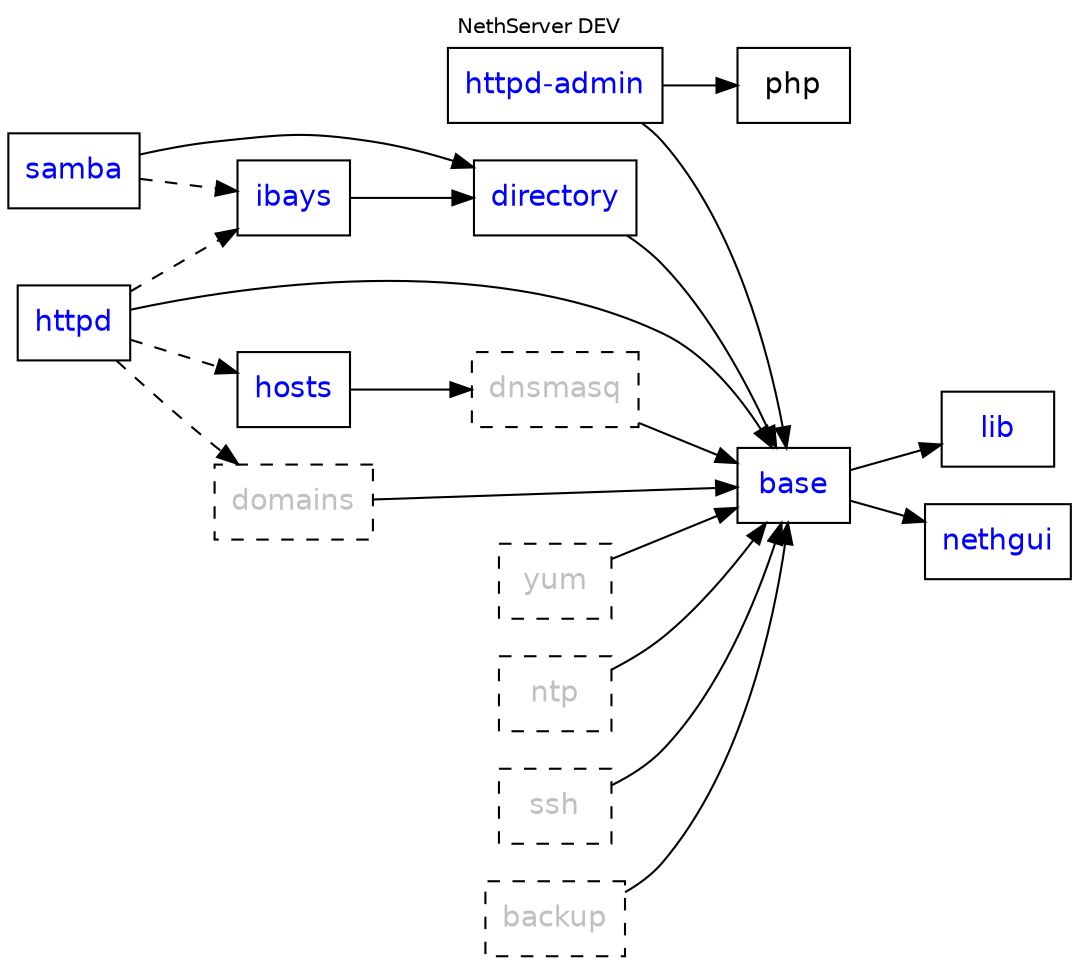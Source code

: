 digraph DEV {
    rankdir = "LR"; compound = true; concentrate = true; fontname = "Helvetica"; fontnames="svg"; fontsize=10.0; label="NethServer DEV"; labelloc = "t"
    node [shape=rect,fontname="Helvetica"];
    httpd_admin [fontcolor=blue,label="httpd-admin",URL="http://dev.nethesis.it/projects/nethserver-httpd-admin"];
    base [fontcolor=blue,URL="http://dev.nethesis.it/projects/nethserver-base"];
    directory [fontcolor=blue,URL="http://dev.nethesis.it/projects/nethserver-directory"];    
    samba [fontcolor=blue,URL="http://dev.nethesis.it/projects/nethserver-samba"];    
    ibays [fontcolor=blue,URL="http://dev.nethesis.it/projects/nethserver-ibays"];    
    lib [fontcolor=blue,URL="http://dev.nethesis.it/projects/nethserver-lib"];    
    httpd [fontcolor=blue,URL="http://dev.nethesis.it/projects/nethserver-httpd"];    
    hosts [fontcolor=blue,URL="http://dev.nethesis.it/projects/nethserver-hosts"];
    domains [style="dashed",fontcolor=gray,URL="http://dev.nethesis.it/projects/nethserver-domains"];
    yum [fontcolor=gray,URL="http://dev.nethesis.it/projects/nethserver-yum",style="dashed"];
    ntp [fontcolor=gray,URL="http://dev.nethesis.it/projects/nethserver-ntp",style="dashed"];
    dnsmasq [fontcolor=gray,URL="http://dev.nethesis.it/projects/nethserver-dnsmasq",style="dashed"];
    nethgui [fontcolor=blue,URL="http://dev.nethesis.it/projects/nethgui"];    
    ssh [style="dashed",fontcolor=gray];
    backup [style="dashed",fontcolor=gray];
   
            
    base -> lib
    base -> nethgui
    ssh -> base
    directory -> base
    samba -> directory
    ibays -> directory
    httpd -> base
    hosts -> dnsmasq
    dnsmasq -> base
    httpd_admin -> php
    httpd_admin -> base
    backup -> base
    samba -> ibays [style=dashed];
    httpd -> ibays [style=dashed]; 
    httpd -> hosts [style=dashed];
    httpd -> domains [style=dashed];
    domains -> base
    yum -> base
    ntp -> base

        
}
